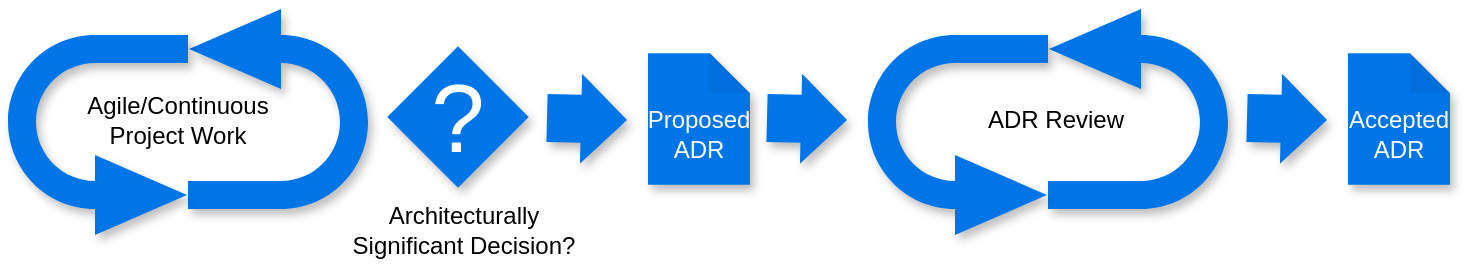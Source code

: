 <mxfile version="14.6.13" type="device"><diagram id="3-DqVvPZYVIymcO4KE6S" name="Seite-1"><mxGraphModel dx="946" dy="606" grid="1" gridSize="10" guides="1" tooltips="1" connect="1" arrows="1" fold="1" page="1" pageScale="1" pageWidth="827" pageHeight="1169" math="0" shadow="0"><root><mxCell id="0"/><mxCell id="1" parent="0"/><mxCell id="CiH6xwZDF7T_Vtm9iYLb-11" value="" style="html=1;shadow=1;dashed=0;align=center;verticalAlign=middle;shape=mxgraph.arrows2.uTurnArrow;dy=7;arrowHead=40;dx2=46;rotation=-180;flipV=1;fillColor=#0075E8;strokeColor=none;" parent="1" vertex="1"><mxGeometry x="150" y="158.5" width="90" height="100" as="geometry"/></mxCell><mxCell id="CiH6xwZDF7T_Vtm9iYLb-13" value="" style="html=1;shadow=1;dashed=0;align=center;verticalAlign=middle;shape=mxgraph.arrows2.uTurnArrow;dy=7;arrowHead=40;dx2=46;rotation=0;flipV=1;fillColor=#0075E8;strokeColor=none;" parent="1" vertex="1"><mxGeometry x="60" y="171.5" width="90" height="100" as="geometry"/></mxCell><mxCell id="CiH6xwZDF7T_Vtm9iYLb-14" value="" style="shape=flexArrow;endArrow=classic;html=1;width=24;endSize=7.33;fillColor=#0075E8;shadow=1;strokeColor=none;" parent="1" edge="1"><mxGeometry width="50" height="50" relative="1" as="geometry"><mxPoint x="329" y="213" as="sourcePoint"/><mxPoint x="370" y="214" as="targetPoint"/></mxGeometry></mxCell><mxCell id="CiH6xwZDF7T_Vtm9iYLb-15" value="Agile/Continuous&lt;br&gt;Project Work" style="text;html=1;strokeColor=none;fillColor=none;align=center;verticalAlign=middle;whiteSpace=wrap;rounded=0;" parent="1" vertex="1"><mxGeometry x="70" y="203.5" width="150" height="20" as="geometry"/></mxCell><mxCell id="CiH6xwZDF7T_Vtm9iYLb-18" value="" style="rounded=0;whiteSpace=wrap;html=1;rotation=-45;fillColor=#0075E8;shadow=1;strokeColor=none;" parent="1" vertex="1"><mxGeometry x="260" y="187.5" width="50" height="50" as="geometry"/></mxCell><mxCell id="CiH6xwZDF7T_Vtm9iYLb-19" value="?" style="text;html=1;align=center;verticalAlign=middle;whiteSpace=wrap;rounded=0;fontSize=48;fontColor=#FFFFFF;" parent="1" vertex="1"><mxGeometry x="263" y="195.75" width="44" height="33.5" as="geometry"/></mxCell><mxCell id="CiH6xwZDF7T_Vtm9iYLb-21" value="Architecturally Significant Decision?" style="text;html=1;strokeColor=none;fillColor=none;align=center;verticalAlign=middle;whiteSpace=wrap;rounded=0;fontSize=12;" parent="1" vertex="1"><mxGeometry x="227.5" y="248.5" width="120" height="40" as="geometry"/></mxCell><mxCell id="CiH6xwZDF7T_Vtm9iYLb-26" value="ADR Review" style="text;html=1;strokeColor=none;fillColor=none;align=center;verticalAlign=middle;whiteSpace=wrap;rounded=0;" parent="1" vertex="1"><mxGeometry x="509" y="203.5" width="150" height="20" as="geometry"/></mxCell><mxCell id="CiH6xwZDF7T_Vtm9iYLb-27" value="&lt;br&gt;Proposed&lt;br&gt;ADR" style="shape=note;whiteSpace=wrap;html=1;backgroundOutline=1;darkOpacity=0.05;fontSize=12;size=20;fillColor=#0075E8;shadow=1;fontColor=#FFFFFF;strokeColor=none;" parent="1" vertex="1"><mxGeometry x="380" y="180.63" width="51" height="65.75" as="geometry"/></mxCell><mxCell id="CiH6xwZDF7T_Vtm9iYLb-32" value="" style="shape=flexArrow;endArrow=classic;html=1;width=24;endSize=7.33;fillColor=#0075E8;shadow=1;strokeColor=none;" parent="1" edge="1"><mxGeometry width="50" height="50" relative="1" as="geometry"><mxPoint x="439" y="213" as="sourcePoint"/><mxPoint x="480" y="214" as="targetPoint"/></mxGeometry></mxCell><mxCell id="CiH6xwZDF7T_Vtm9iYLb-33" value="" style="shape=flexArrow;endArrow=classic;html=1;width=24;endSize=7.33;fillColor=#0075E8;shadow=1;strokeColor=none;" parent="1" edge="1"><mxGeometry width="50" height="50" relative="1" as="geometry"><mxPoint x="679" y="213" as="sourcePoint"/><mxPoint x="720" y="214" as="targetPoint"/></mxGeometry></mxCell><mxCell id="CiH6xwZDF7T_Vtm9iYLb-35" value="&lt;br&gt;Accepted&lt;br&gt;ADR" style="shape=note;whiteSpace=wrap;html=1;backgroundOutline=1;darkOpacity=0.05;fontSize=12;size=20;fillColor=#0075E8;shadow=1;fontColor=#FFFFFF;strokeColor=none;" parent="1" vertex="1"><mxGeometry x="730" y="180.63" width="51" height="65.75" as="geometry"/></mxCell><mxCell id="CiH6xwZDF7T_Vtm9iYLb-36" value="" style="html=1;shadow=1;dashed=0;align=center;verticalAlign=middle;shape=mxgraph.arrows2.uTurnArrow;dy=7;arrowHead=40;dx2=46;rotation=-180;flipV=1;fillColor=#0075E8;strokeColor=none;" parent="1" vertex="1"><mxGeometry x="580" y="158.5" width="90" height="100" as="geometry"/></mxCell><mxCell id="CiH6xwZDF7T_Vtm9iYLb-37" value="" style="html=1;shadow=1;dashed=0;align=center;verticalAlign=middle;shape=mxgraph.arrows2.uTurnArrow;dy=7;arrowHead=40;dx2=46;rotation=0;flipV=1;fillColor=#0075E8;strokeColor=none;" parent="1" vertex="1"><mxGeometry x="490" y="171.5" width="90" height="100" as="geometry"/></mxCell></root></mxGraphModel></diagram></mxfile>